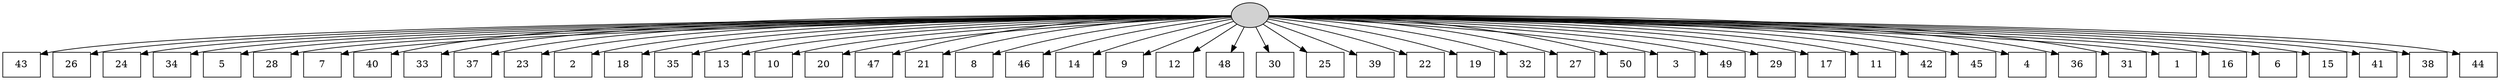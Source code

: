 digraph G {
0[style=filled, fillcolor=grey82, label=""];
1[shape=box,style=filled, fillcolor=white,label="43\n"];
2[shape=box,style=filled, fillcolor=white,label="26\n"];
3[shape=box,style=filled, fillcolor=white,label="24\n"];
4[shape=box,style=filled, fillcolor=white,label="34\n"];
5[shape=box,style=filled, fillcolor=white,label="5\n"];
6[shape=box,style=filled, fillcolor=white,label="28\n"];
7[shape=box,style=filled, fillcolor=white,label="7\n"];
8[shape=box,style=filled, fillcolor=white,label="40\n"];
9[shape=box,style=filled, fillcolor=white,label="33\n"];
10[shape=box,style=filled, fillcolor=white,label="37\n"];
11[shape=box,style=filled, fillcolor=white,label="23\n"];
12[shape=box,style=filled, fillcolor=white,label="2\n"];
13[shape=box,style=filled, fillcolor=white,label="18\n"];
14[shape=box,style=filled, fillcolor=white,label="35\n"];
15[shape=box,style=filled, fillcolor=white,label="13\n"];
16[shape=box,style=filled, fillcolor=white,label="10\n"];
17[shape=box,style=filled, fillcolor=white,label="20\n"];
18[shape=box,style=filled, fillcolor=white,label="47\n"];
19[shape=box,style=filled, fillcolor=white,label="21\n"];
20[shape=box,style=filled, fillcolor=white,label="8\n"];
21[shape=box,style=filled, fillcolor=white,label="46\n"];
22[shape=box,style=filled, fillcolor=white,label="14\n"];
23[shape=box,style=filled, fillcolor=white,label="9\n"];
24[shape=box,style=filled, fillcolor=white,label="12\n"];
25[shape=box,style=filled, fillcolor=white,label="48\n"];
26[shape=box,style=filled, fillcolor=white,label="30\n"];
27[shape=box,style=filled, fillcolor=white,label="25\n"];
28[shape=box,style=filled, fillcolor=white,label="39\n"];
29[shape=box,style=filled, fillcolor=white,label="22\n"];
30[shape=box,style=filled, fillcolor=white,label="19\n"];
31[shape=box,style=filled, fillcolor=white,label="32\n"];
32[shape=box,style=filled, fillcolor=white,label="27\n"];
33[shape=box,style=filled, fillcolor=white,label="50\n"];
34[shape=box,style=filled, fillcolor=white,label="3\n"];
35[shape=box,style=filled, fillcolor=white,label="49\n"];
36[shape=box,style=filled, fillcolor=white,label="29\n"];
37[shape=box,style=filled, fillcolor=white,label="17\n"];
38[shape=box,style=filled, fillcolor=white,label="11\n"];
39[shape=box,style=filled, fillcolor=white,label="42\n"];
40[shape=box,style=filled, fillcolor=white,label="45\n"];
41[shape=box,style=filled, fillcolor=white,label="4\n"];
42[shape=box,style=filled, fillcolor=white,label="36\n"];
43[shape=box,style=filled, fillcolor=white,label="31\n"];
44[shape=box,style=filled, fillcolor=white,label="1\n"];
45[shape=box,style=filled, fillcolor=white,label="16\n"];
46[shape=box,style=filled, fillcolor=white,label="6\n"];
47[shape=box,style=filled, fillcolor=white,label="15\n"];
48[shape=box,style=filled, fillcolor=white,label="41\n"];
49[shape=box,style=filled, fillcolor=white,label="38\n"];
50[shape=box,style=filled, fillcolor=white,label="44\n"];
0->1 ;
0->2 ;
0->3 ;
0->4 ;
0->5 ;
0->6 ;
0->7 ;
0->8 ;
0->9 ;
0->10 ;
0->11 ;
0->12 ;
0->13 ;
0->14 ;
0->15 ;
0->16 ;
0->17 ;
0->18 ;
0->19 ;
0->20 ;
0->21 ;
0->22 ;
0->23 ;
0->24 ;
0->25 ;
0->26 ;
0->27 ;
0->28 ;
0->29 ;
0->30 ;
0->31 ;
0->32 ;
0->33 ;
0->34 ;
0->35 ;
0->36 ;
0->37 ;
0->38 ;
0->39 ;
0->40 ;
0->41 ;
0->42 ;
0->43 ;
0->44 ;
0->45 ;
0->46 ;
0->47 ;
0->48 ;
0->49 ;
0->50 ;
}
